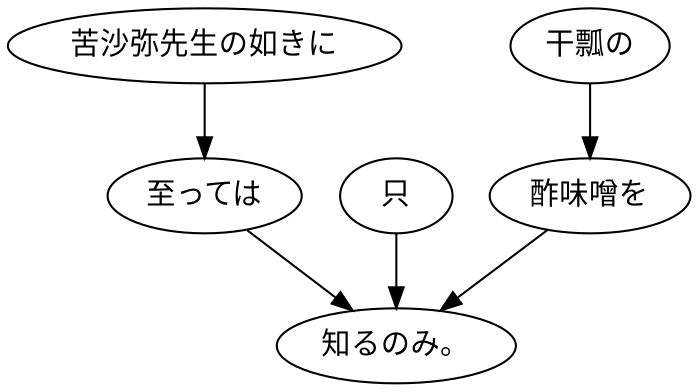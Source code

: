 digraph graph5784 {
	node0 [label="苦沙弥先生の如きに"];
	node1 [label="至っては"];
	node2 [label="只"];
	node3 [label="干瓢の"];
	node4 [label="酢味噌を"];
	node5 [label="知るのみ。"];
	node0 -> node1;
	node1 -> node5;
	node2 -> node5;
	node3 -> node4;
	node4 -> node5;
}
